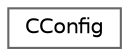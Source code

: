 digraph "Graphical Class Hierarchy"
{
 // LATEX_PDF_SIZE
  bgcolor="transparent";
  edge [fontname=Helvetica,fontsize=10,labelfontname=Helvetica,labelfontsize=10];
  node [fontname=Helvetica,fontsize=10,shape=box,height=0.2,width=0.4];
  rankdir="LR";
  Node0 [id="Node000000",label="CConfig",height=0.2,width=0.4,color="grey40", fillcolor="white", style="filled",URL="$classCConfig.html",tooltip="Main class for defining the problem; basically this class reads the configuration file,..."];
}
